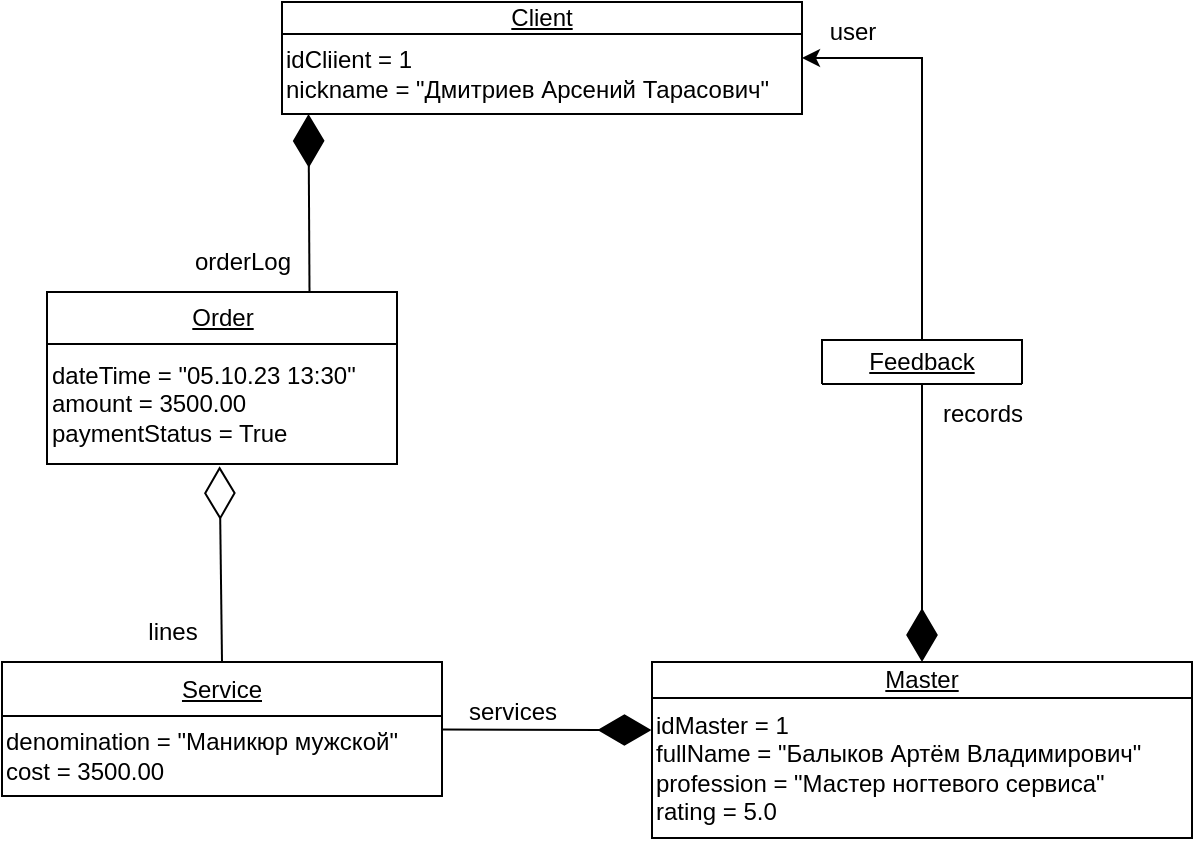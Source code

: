 <mxfile version="22.0.4" type="device">
  <diagram name="Страница — 1" id="Z9ksR679z_8be_8_ljOf">
    <mxGraphModel dx="902" dy="553" grid="1" gridSize="10" guides="1" tooltips="1" connect="1" arrows="1" fold="1" page="1" pageScale="1" pageWidth="827" pageHeight="1169" math="0" shadow="0">
      <root>
        <mxCell id="0" />
        <mxCell id="1" parent="0" />
        <mxCell id="XD0kGiALQDNg3NdptnvU-42" value="&lt;u&gt;Order&lt;/u&gt;" style="swimlane;fontStyle=0;childLayout=stackLayout;horizontal=1;startSize=26;fillColor=none;horizontalStack=0;resizeParent=1;resizeParentMax=0;resizeLast=0;collapsible=1;marginBottom=0;whiteSpace=wrap;html=1;" parent="1" vertex="1">
          <mxGeometry x="152.5" y="325" width="175" height="86" as="geometry">
            <mxRectangle x="470" y="233" width="70" height="30" as="alternateBounds" />
          </mxGeometry>
        </mxCell>
        <mxCell id="XD0kGiALQDNg3NdptnvU-43" value="&lt;div style=&quot;&quot;&gt;&lt;span style=&quot;background-color: initial;&quot;&gt;dateTime = &quot;05.10.23 13:30&quot;&lt;/span&gt;&lt;/div&gt;&lt;div style=&quot;&quot;&gt;&lt;span style=&quot;background-color: initial;&quot;&gt;&lt;div style=&quot;&quot;&gt;&lt;span style=&quot;background-color: initial;&quot;&gt;amount = 3500.00&lt;br&gt;&lt;/span&gt;paymentStatus = True&lt;/div&gt;&lt;/span&gt;&lt;/div&gt;" style="text;html=1;align=left;verticalAlign=middle;resizable=0;points=[];autosize=1;strokeColor=none;fillColor=none;" parent="XD0kGiALQDNg3NdptnvU-42" vertex="1">
          <mxGeometry y="26" width="175" height="60" as="geometry" />
        </mxCell>
        <mxCell id="XD0kGiALQDNg3NdptnvU-45" value="&lt;u&gt;Service&lt;/u&gt;" style="swimlane;fontStyle=0;childLayout=stackLayout;horizontal=1;startSize=27;fillColor=none;horizontalStack=0;resizeParent=1;resizeParentMax=0;resizeLast=0;collapsible=1;marginBottom=0;whiteSpace=wrap;html=1;" parent="1" vertex="1">
          <mxGeometry x="130" y="510" width="220" height="67" as="geometry" />
        </mxCell>
        <mxCell id="XD0kGiALQDNg3NdptnvU-46" value="denomination = &quot;Маникюр мужской&quot;&lt;br&gt;cost = 3500.00" style="text;html=1;align=left;verticalAlign=middle;resizable=0;points=[];autosize=1;strokeColor=none;fillColor=none;" parent="XD0kGiALQDNg3NdptnvU-45" vertex="1">
          <mxGeometry y="27" width="220" height="40" as="geometry" />
        </mxCell>
        <mxCell id="XD0kGiALQDNg3NdptnvU-48" value="&lt;u&gt;Master&lt;/u&gt;" style="swimlane;fontStyle=0;childLayout=stackLayout;horizontal=1;startSize=18;fillColor=none;horizontalStack=0;resizeParent=1;resizeParentMax=0;resizeLast=0;collapsible=1;marginBottom=0;whiteSpace=wrap;html=1;" parent="1" vertex="1">
          <mxGeometry x="455" y="510" width="270" height="88" as="geometry">
            <mxRectangle x="320" y="363" width="80" height="52" as="alternateBounds" />
          </mxGeometry>
        </mxCell>
        <mxCell id="XD0kGiALQDNg3NdptnvU-49" value="idMaster = 1&lt;br&gt;fullName = &quot;Балыков Артём Владимирович&quot;&lt;br&gt;profession = &quot;Мастер ногтевого сервиса&quot;&lt;br&gt;rating = 5.0" style="text;html=1;align=left;verticalAlign=middle;resizable=0;points=[];autosize=1;strokeColor=none;fillColor=none;" parent="XD0kGiALQDNg3NdptnvU-48" vertex="1">
          <mxGeometry y="18" width="270" height="70" as="geometry" />
        </mxCell>
        <mxCell id="XD0kGiALQDNg3NdptnvU-52" value="&lt;u&gt;Client&lt;/u&gt;" style="swimlane;fontStyle=0;childLayout=stackLayout;horizontal=1;startSize=16;fillColor=none;horizontalStack=0;resizeParent=1;resizeParentMax=0;resizeLast=0;collapsible=1;marginBottom=0;whiteSpace=wrap;html=1;" parent="1" vertex="1">
          <mxGeometry x="270" y="180" width="260" height="56" as="geometry">
            <mxRectangle x="317.5" y="177" width="70" height="30" as="alternateBounds" />
          </mxGeometry>
        </mxCell>
        <mxCell id="XD0kGiALQDNg3NdptnvU-53" value="idCliient = 1&lt;br&gt;nickname = &quot;Дмитриев Арсений Тарасович&quot;" style="text;html=1;align=left;verticalAlign=middle;resizable=0;points=[];autosize=1;strokeColor=none;fillColor=none;" parent="XD0kGiALQDNg3NdptnvU-52" vertex="1">
          <mxGeometry y="16" width="260" height="40" as="geometry" />
        </mxCell>
        <mxCell id="XD0kGiALQDNg3NdptnvU-58" style="edgeStyle=orthogonalEdgeStyle;rounded=0;orthogonalLoop=1;jettySize=auto;html=1;exitX=0.5;exitY=0;exitDx=0;exitDy=0;entryX=1;entryY=0.5;entryDx=0;entryDy=0;" parent="1" source="XD0kGiALQDNg3NdptnvU-59" target="XD0kGiALQDNg3NdptnvU-52" edge="1">
          <mxGeometry relative="1" as="geometry" />
        </mxCell>
        <mxCell id="XD0kGiALQDNg3NdptnvU-59" value="&lt;u&gt;Feedback&lt;/u&gt;" style="swimlane;fontStyle=0;childLayout=stackLayout;horizontal=1;startSize=32;fillColor=none;horizontalStack=0;resizeParent=1;resizeParentMax=0;resizeLast=0;collapsible=1;marginBottom=0;whiteSpace=wrap;html=1;" parent="1" vertex="1">
          <mxGeometry x="540" y="349" width="100" height="22" as="geometry">
            <mxRectangle x="440" y="262" width="90" height="30" as="alternateBounds" />
          </mxGeometry>
        </mxCell>
        <mxCell id="XD0kGiALQDNg3NdptnvU-60" value="" style="endArrow=diamondThin;endFill=1;endSize=24;html=1;rounded=0;entryX=0.5;entryY=0;entryDx=0;entryDy=0;exitX=0.5;exitY=1;exitDx=0;exitDy=0;" parent="1" source="XD0kGiALQDNg3NdptnvU-59" target="XD0kGiALQDNg3NdptnvU-48" edge="1">
          <mxGeometry width="160" relative="1" as="geometry">
            <mxPoint x="460" y="370" as="sourcePoint" />
            <mxPoint x="470" y="400" as="targetPoint" />
          </mxGeometry>
        </mxCell>
        <mxCell id="XD0kGiALQDNg3NdptnvU-61" value="" style="endArrow=diamondThin;endFill=1;endSize=24;html=1;rounded=0;exitX=0.75;exitY=0;exitDx=0;exitDy=0;entryX=0.051;entryY=0.999;entryDx=0;entryDy=0;entryPerimeter=0;" parent="1" source="XD0kGiALQDNg3NdptnvU-42" target="XD0kGiALQDNg3NdptnvU-53" edge="1">
          <mxGeometry width="160" relative="1" as="geometry">
            <mxPoint x="437.5" y="254" as="sourcePoint" />
            <mxPoint x="284" y="240" as="targetPoint" />
            <Array as="points" />
          </mxGeometry>
        </mxCell>
        <mxCell id="XD0kGiALQDNg3NdptnvU-66" value="" style="endArrow=diamondThin;endFill=0;endSize=24;html=1;rounded=0;exitX=0.5;exitY=0;exitDx=0;exitDy=0;entryX=0.493;entryY=1.018;entryDx=0;entryDy=0;entryPerimeter=0;" parent="1" source="XD0kGiALQDNg3NdptnvU-45" target="XD0kGiALQDNg3NdptnvU-43" edge="1">
          <mxGeometry width="160" relative="1" as="geometry">
            <mxPoint x="65" y="383" as="sourcePoint" />
            <mxPoint x="240" y="447.0" as="targetPoint" />
          </mxGeometry>
        </mxCell>
        <mxCell id="XD0kGiALQDNg3NdptnvU-68" value="user" style="text;html=1;align=center;verticalAlign=middle;resizable=0;points=[];autosize=1;strokeColor=none;fillColor=none;" parent="1" vertex="1">
          <mxGeometry x="530" y="180" width="50" height="30" as="geometry" />
        </mxCell>
        <mxCell id="XD0kGiALQDNg3NdptnvU-69" value="records" style="text;html=1;align=center;verticalAlign=middle;resizable=0;points=[];autosize=1;strokeColor=none;fillColor=none;" parent="1" vertex="1">
          <mxGeometry x="590" y="371" width="60" height="30" as="geometry" />
        </mxCell>
        <mxCell id="XD0kGiALQDNg3NdptnvU-70" value="orderLog" style="text;html=1;align=center;verticalAlign=middle;resizable=0;points=[];autosize=1;strokeColor=none;fillColor=none;" parent="1" vertex="1">
          <mxGeometry x="215" y="295" width="70" height="30" as="geometry" />
        </mxCell>
        <mxCell id="XD0kGiALQDNg3NdptnvU-71" value="lines" style="text;html=1;align=center;verticalAlign=middle;resizable=0;points=[];autosize=1;strokeColor=none;fillColor=none;" parent="1" vertex="1">
          <mxGeometry x="190" y="480" width="50" height="30" as="geometry" />
        </mxCell>
        <mxCell id="XD0kGiALQDNg3NdptnvU-86" value="" style="endArrow=diamondThin;endFill=1;endSize=24;html=1;rounded=0;exitX=0.999;exitY=0.169;exitDx=0;exitDy=0;exitPerimeter=0;entryX=0.823;entryY=1.068;entryDx=0;entryDy=0;entryPerimeter=0;" parent="1" source="XD0kGiALQDNg3NdptnvU-46" edge="1">
          <mxGeometry width="160" relative="1" as="geometry">
            <mxPoint x="360" y="540" as="sourcePoint" />
            <mxPoint x="454.69" y="544.04" as="targetPoint" />
          </mxGeometry>
        </mxCell>
        <mxCell id="XD0kGiALQDNg3NdptnvU-87" value="services" style="text;html=1;align=center;verticalAlign=middle;resizable=0;points=[];autosize=1;strokeColor=none;fillColor=none;" parent="1" vertex="1">
          <mxGeometry x="350" y="520" width="70" height="30" as="geometry" />
        </mxCell>
      </root>
    </mxGraphModel>
  </diagram>
</mxfile>
